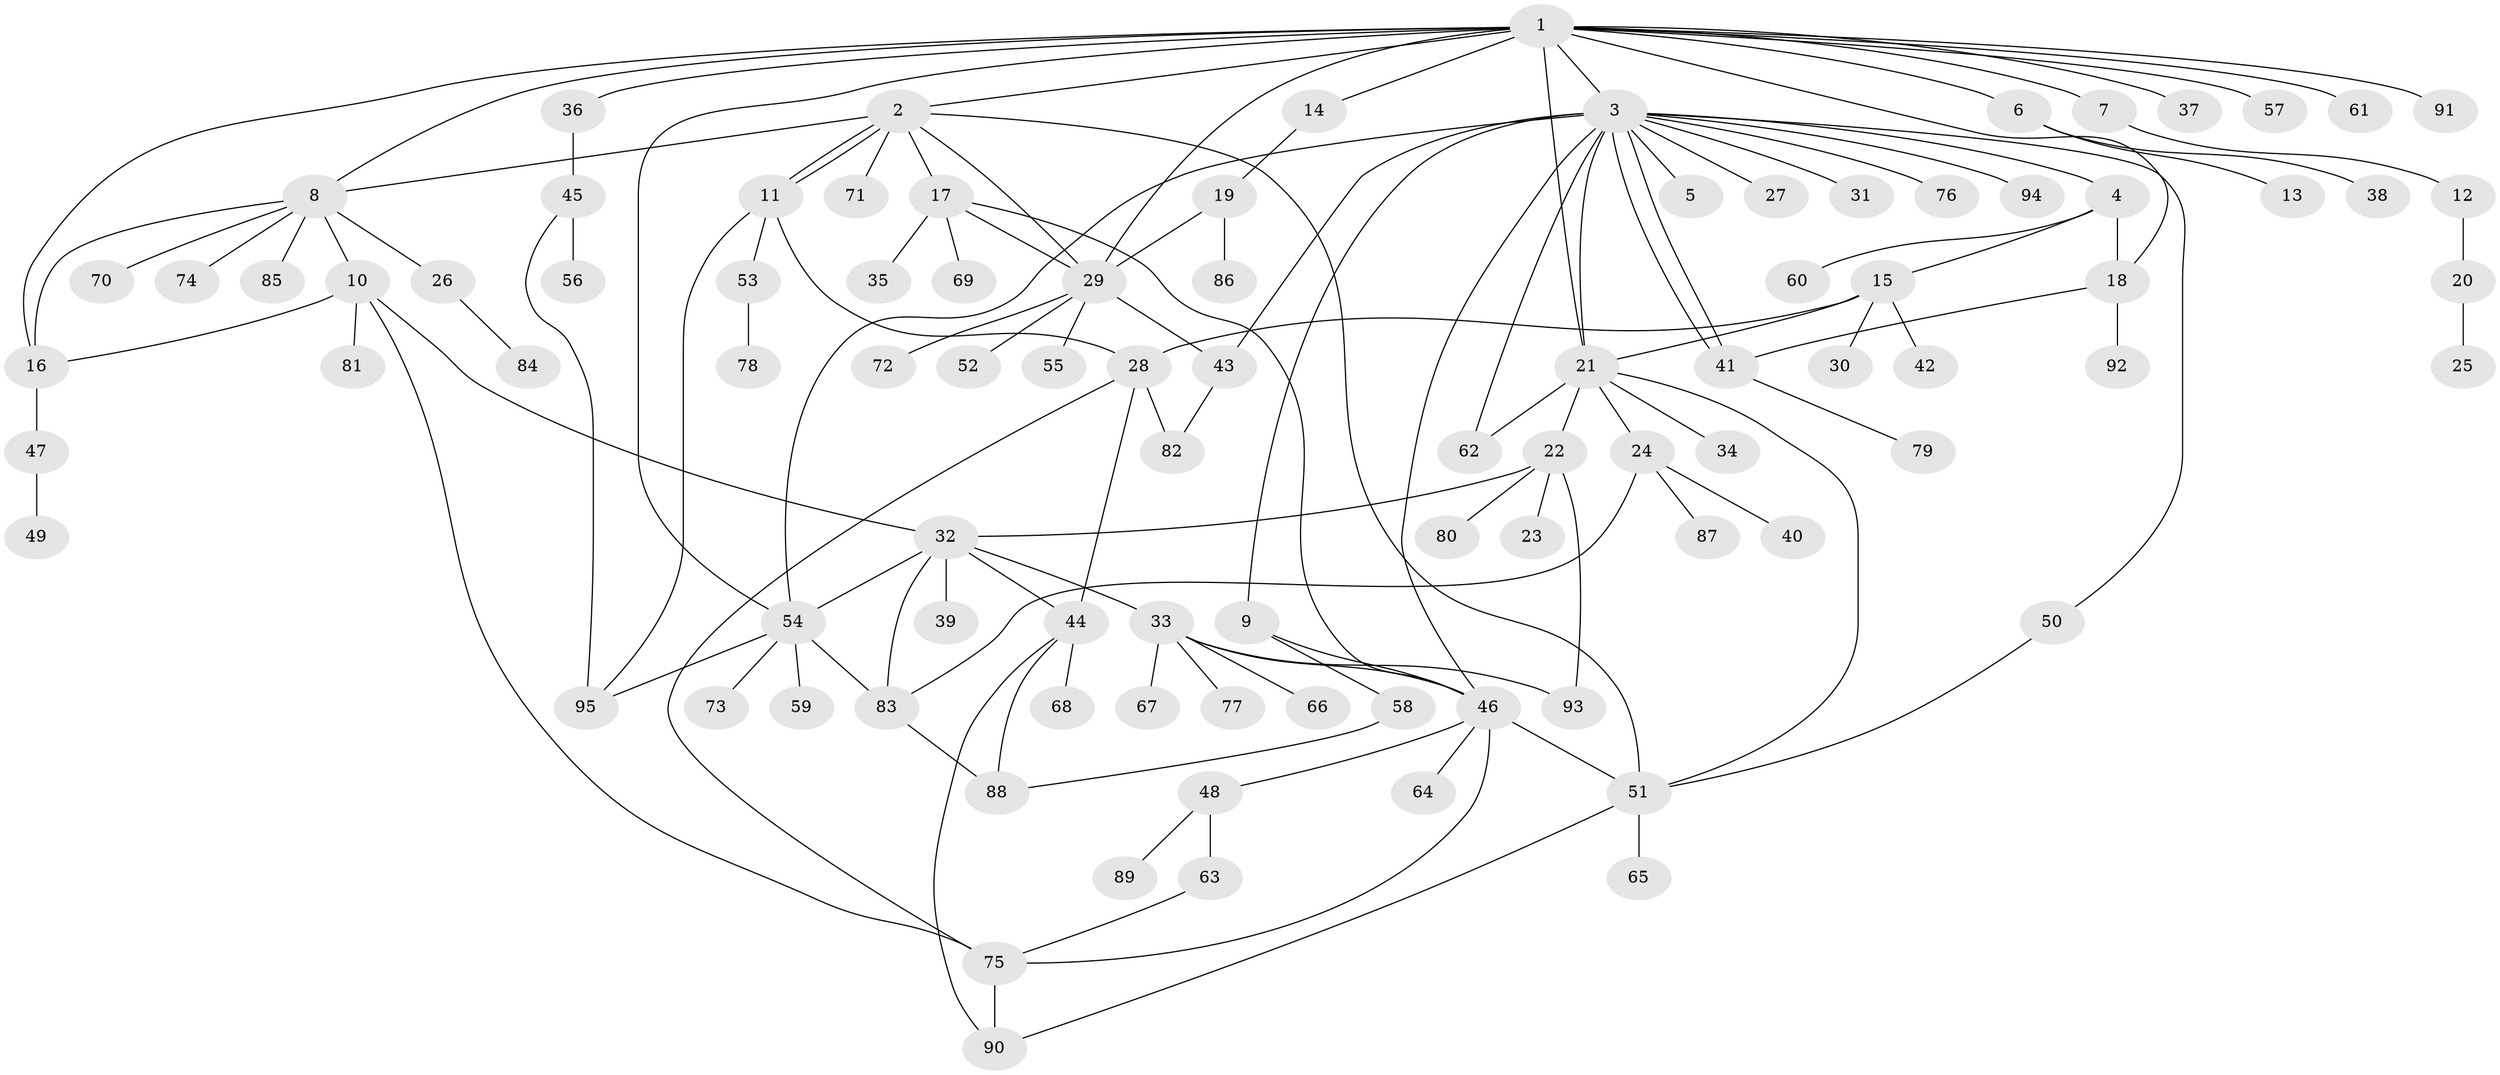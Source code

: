 // Generated by graph-tools (version 1.1) at 2025/35/03/09/25 02:35:17]
// undirected, 95 vertices, 132 edges
graph export_dot {
graph [start="1"]
  node [color=gray90,style=filled];
  1;
  2;
  3;
  4;
  5;
  6;
  7;
  8;
  9;
  10;
  11;
  12;
  13;
  14;
  15;
  16;
  17;
  18;
  19;
  20;
  21;
  22;
  23;
  24;
  25;
  26;
  27;
  28;
  29;
  30;
  31;
  32;
  33;
  34;
  35;
  36;
  37;
  38;
  39;
  40;
  41;
  42;
  43;
  44;
  45;
  46;
  47;
  48;
  49;
  50;
  51;
  52;
  53;
  54;
  55;
  56;
  57;
  58;
  59;
  60;
  61;
  62;
  63;
  64;
  65;
  66;
  67;
  68;
  69;
  70;
  71;
  72;
  73;
  74;
  75;
  76;
  77;
  78;
  79;
  80;
  81;
  82;
  83;
  84;
  85;
  86;
  87;
  88;
  89;
  90;
  91;
  92;
  93;
  94;
  95;
  1 -- 2;
  1 -- 3;
  1 -- 6;
  1 -- 7;
  1 -- 8;
  1 -- 14;
  1 -- 16;
  1 -- 18;
  1 -- 21;
  1 -- 29;
  1 -- 36;
  1 -- 37;
  1 -- 54;
  1 -- 57;
  1 -- 61;
  1 -- 91;
  2 -- 8;
  2 -- 11;
  2 -- 11;
  2 -- 17;
  2 -- 29;
  2 -- 51;
  2 -- 71;
  3 -- 4;
  3 -- 5;
  3 -- 9;
  3 -- 21;
  3 -- 27;
  3 -- 31;
  3 -- 41;
  3 -- 41;
  3 -- 43;
  3 -- 46;
  3 -- 50;
  3 -- 54;
  3 -- 62;
  3 -- 76;
  3 -- 94;
  4 -- 15;
  4 -- 18;
  4 -- 60;
  6 -- 13;
  6 -- 38;
  7 -- 12;
  8 -- 10;
  8 -- 16;
  8 -- 26;
  8 -- 70;
  8 -- 74;
  8 -- 85;
  9 -- 46;
  9 -- 58;
  10 -- 16;
  10 -- 32;
  10 -- 75;
  10 -- 81;
  11 -- 28;
  11 -- 53;
  11 -- 95;
  12 -- 20;
  14 -- 19;
  15 -- 21;
  15 -- 28;
  15 -- 30;
  15 -- 42;
  16 -- 47;
  17 -- 29;
  17 -- 35;
  17 -- 46;
  17 -- 69;
  18 -- 41;
  18 -- 92;
  19 -- 29;
  19 -- 86;
  20 -- 25;
  21 -- 22;
  21 -- 24;
  21 -- 34;
  21 -- 51;
  21 -- 62;
  22 -- 23;
  22 -- 32;
  22 -- 80;
  22 -- 93;
  24 -- 40;
  24 -- 83;
  24 -- 87;
  26 -- 84;
  28 -- 44;
  28 -- 75;
  28 -- 82;
  29 -- 43;
  29 -- 52;
  29 -- 55;
  29 -- 72;
  32 -- 33;
  32 -- 39;
  32 -- 44;
  32 -- 54;
  32 -- 83;
  33 -- 46;
  33 -- 66;
  33 -- 67;
  33 -- 77;
  33 -- 93;
  36 -- 45;
  41 -- 79;
  43 -- 82;
  44 -- 68;
  44 -- 88;
  44 -- 90;
  45 -- 56;
  45 -- 95;
  46 -- 48;
  46 -- 51;
  46 -- 64;
  46 -- 75;
  47 -- 49;
  48 -- 63;
  48 -- 89;
  50 -- 51;
  51 -- 65;
  51 -- 90;
  53 -- 78;
  54 -- 59;
  54 -- 73;
  54 -- 83;
  54 -- 95;
  58 -- 88;
  63 -- 75;
  75 -- 90;
  83 -- 88;
}
